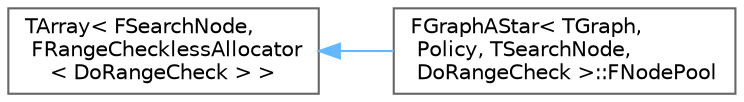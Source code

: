 digraph "Graphical Class Hierarchy"
{
 // INTERACTIVE_SVG=YES
 // LATEX_PDF_SIZE
  bgcolor="transparent";
  edge [fontname=Helvetica,fontsize=10,labelfontname=Helvetica,labelfontsize=10];
  node [fontname=Helvetica,fontsize=10,shape=box,height=0.2,width=0.4];
  rankdir="LR";
  Node0 [id="Node000000",label="TArray\< FSearchNode,\l FRangeChecklessAllocator\l\< DoRangeCheck \> \>",height=0.2,width=0.4,color="grey40", fillcolor="white", style="filled",URL="$d4/d52/classTArray.html",tooltip=" "];
  Node0 -> Node1 [id="edge6104_Node000000_Node000001",dir="back",color="steelblue1",style="solid",tooltip=" "];
  Node1 [id="Node000001",label="FGraphAStar\< TGraph,\l Policy, TSearchNode,\l DoRangeCheck \>::FNodePool",height=0.2,width=0.4,color="grey40", fillcolor="white", style="filled",URL="$db/d8a/structFGraphAStar_1_1FNodePool.html",tooltip=" "];
}
